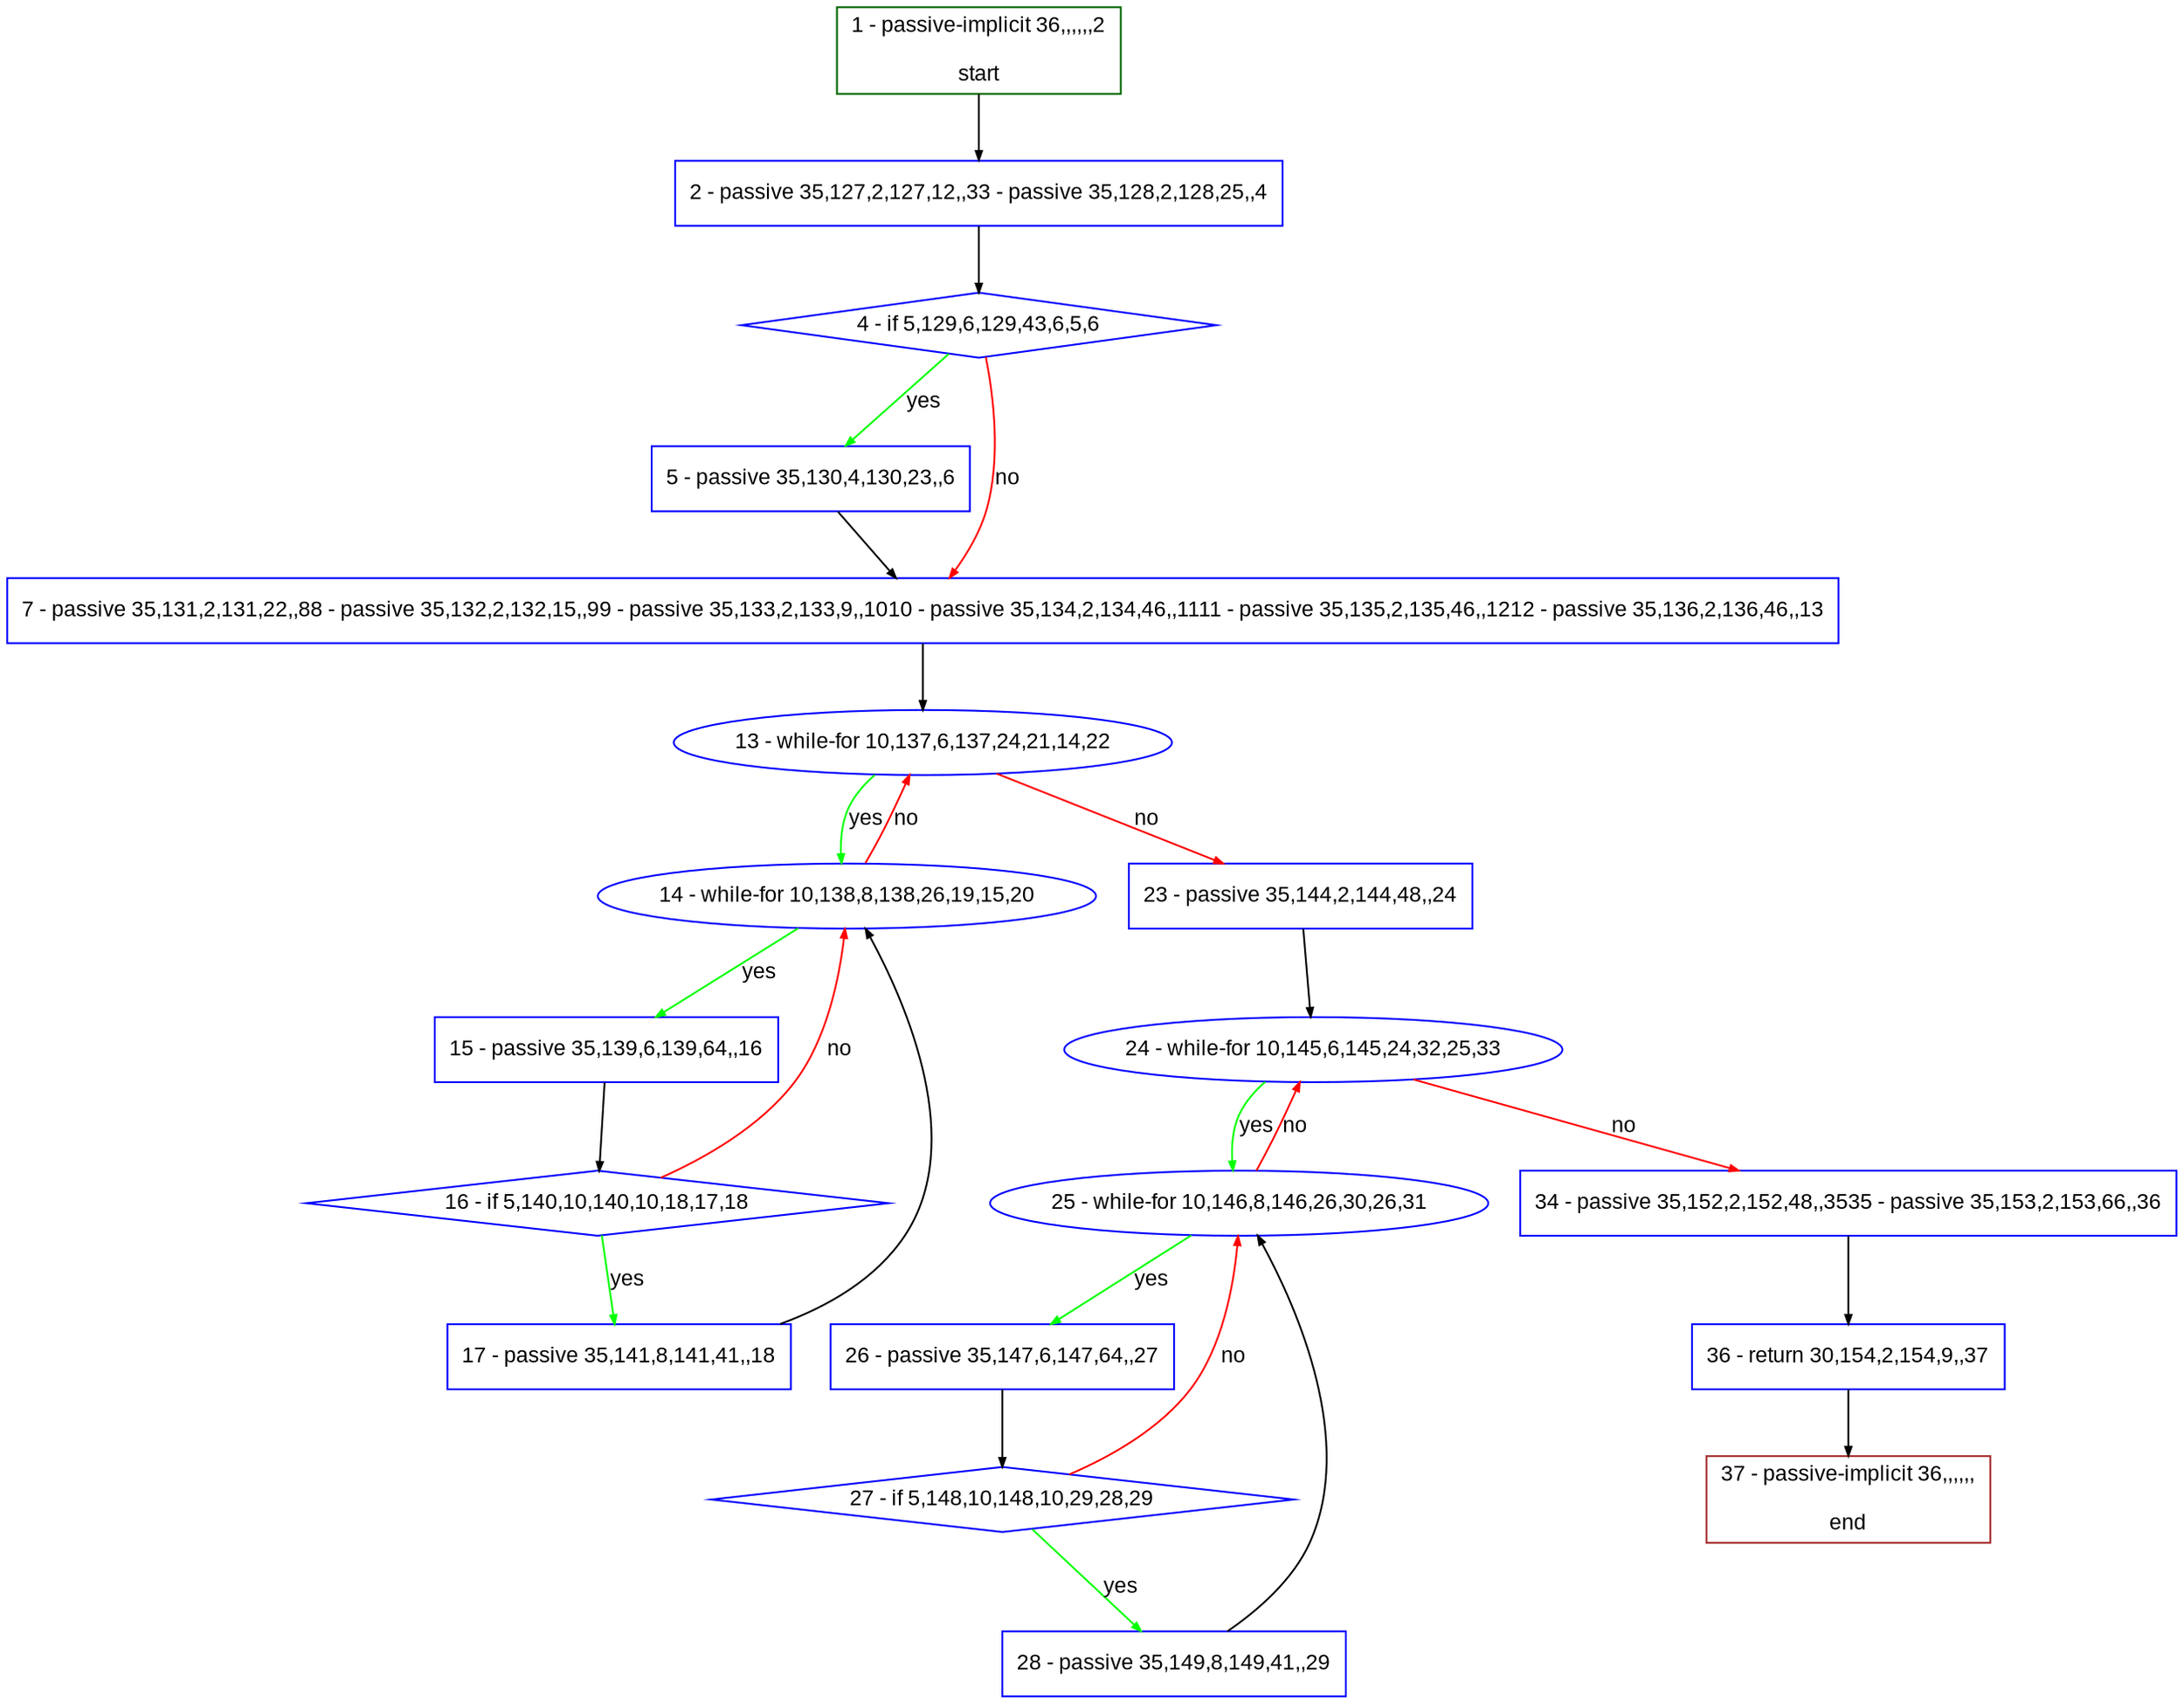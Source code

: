digraph "" {
  graph [pack="true", label="", fontsize="12", packmode="clust", fontname="Arial", fillcolor="#FFFFCC", bgcolor="white", style="rounded,filled", compound="true"];
  node [node_initialized="no", label="", color="grey", fontsize="12", fillcolor="white", fontname="Arial", style="filled", shape="rectangle", compound="true", fixedsize="false"];
  edge [fontcolor="black", arrowhead="normal", arrowtail="none", arrowsize="0.5", ltail="", label="", color="black", fontsize="12", lhead="", fontname="Arial", dir="forward", compound="true"];
  __N1 [label="2 - passive 35,127,2,127,12,,33 - passive 35,128,2,128,25,,4", color="#0000ff", fillcolor="#ffffff", style="filled", shape="box"];
  __N2 [label="1 - passive-implicit 36,,,,,,2\n\nstart", color="#006400", fillcolor="#ffffff", style="filled", shape="box"];
  __N3 [label="4 - if 5,129,6,129,43,6,5,6", color="#0000ff", fillcolor="#ffffff", style="filled", shape="diamond"];
  __N4 [label="5 - passive 35,130,4,130,23,,6", color="#0000ff", fillcolor="#ffffff", style="filled", shape="box"];
  __N5 [label="7 - passive 35,131,2,131,22,,88 - passive 35,132,2,132,15,,99 - passive 35,133,2,133,9,,1010 - passive 35,134,2,134,46,,1111 - passive 35,135,2,135,46,,1212 - passive 35,136,2,136,46,,13", color="#0000ff", fillcolor="#ffffff", style="filled", shape="box"];
  __N6 [label="13 - while-for 10,137,6,137,24,21,14,22", color="#0000ff", fillcolor="#ffffff", style="filled", shape="oval"];
  __N7 [label="14 - while-for 10,138,8,138,26,19,15,20", color="#0000ff", fillcolor="#ffffff", style="filled", shape="oval"];
  __N8 [label="23 - passive 35,144,2,144,48,,24", color="#0000ff", fillcolor="#ffffff", style="filled", shape="box"];
  __N9 [label="15 - passive 35,139,6,139,64,,16", color="#0000ff", fillcolor="#ffffff", style="filled", shape="box"];
  __N10 [label="16 - if 5,140,10,140,10,18,17,18", color="#0000ff", fillcolor="#ffffff", style="filled", shape="diamond"];
  __N11 [label="17 - passive 35,141,8,141,41,,18", color="#0000ff", fillcolor="#ffffff", style="filled", shape="box"];
  __N12 [label="24 - while-for 10,145,6,145,24,32,25,33", color="#0000ff", fillcolor="#ffffff", style="filled", shape="oval"];
  __N13 [label="25 - while-for 10,146,8,146,26,30,26,31", color="#0000ff", fillcolor="#ffffff", style="filled", shape="oval"];
  __N14 [label="34 - passive 35,152,2,152,48,,3535 - passive 35,153,2,153,66,,36", color="#0000ff", fillcolor="#ffffff", style="filled", shape="box"];
  __N15 [label="26 - passive 35,147,6,147,64,,27", color="#0000ff", fillcolor="#ffffff", style="filled", shape="box"];
  __N16 [label="27 - if 5,148,10,148,10,29,28,29", color="#0000ff", fillcolor="#ffffff", style="filled", shape="diamond"];
  __N17 [label="28 - passive 35,149,8,149,41,,29", color="#0000ff", fillcolor="#ffffff", style="filled", shape="box"];
  __N18 [label="36 - return 30,154,2,154,9,,37", color="#0000ff", fillcolor="#ffffff", style="filled", shape="box"];
  __N19 [label="37 - passive-implicit 36,,,,,,\n\nend", color="#a52a2a", fillcolor="#ffffff", style="filled", shape="box"];
  __N2 -> __N1 [arrowhead="normal", arrowtail="none", color="#000000", label="", dir="forward"];
  __N1 -> __N3 [arrowhead="normal", arrowtail="none", color="#000000", label="", dir="forward"];
  __N3 -> __N4 [arrowhead="normal", arrowtail="none", color="#00ff00", label="yes", dir="forward"];
  __N3 -> __N5 [arrowhead="normal", arrowtail="none", color="#ff0000", label="no", dir="forward"];
  __N4 -> __N5 [arrowhead="normal", arrowtail="none", color="#000000", label="", dir="forward"];
  __N5 -> __N6 [arrowhead="normal", arrowtail="none", color="#000000", label="", dir="forward"];
  __N6 -> __N7 [arrowhead="normal", arrowtail="none", color="#00ff00", label="yes", dir="forward"];
  __N7 -> __N6 [arrowhead="normal", arrowtail="none", color="#ff0000", label="no", dir="forward"];
  __N6 -> __N8 [arrowhead="normal", arrowtail="none", color="#ff0000", label="no", dir="forward"];
  __N7 -> __N9 [arrowhead="normal", arrowtail="none", color="#00ff00", label="yes", dir="forward"];
  __N9 -> __N10 [arrowhead="normal", arrowtail="none", color="#000000", label="", dir="forward"];
  __N10 -> __N7 [arrowhead="normal", arrowtail="none", color="#ff0000", label="no", dir="forward"];
  __N10 -> __N11 [arrowhead="normal", arrowtail="none", color="#00ff00", label="yes", dir="forward"];
  __N11 -> __N7 [arrowhead="normal", arrowtail="none", color="#000000", label="", dir="forward"];
  __N8 -> __N12 [arrowhead="normal", arrowtail="none", color="#000000", label="", dir="forward"];
  __N12 -> __N13 [arrowhead="normal", arrowtail="none", color="#00ff00", label="yes", dir="forward"];
  __N13 -> __N12 [arrowhead="normal", arrowtail="none", color="#ff0000", label="no", dir="forward"];
  __N12 -> __N14 [arrowhead="normal", arrowtail="none", color="#ff0000", label="no", dir="forward"];
  __N13 -> __N15 [arrowhead="normal", arrowtail="none", color="#00ff00", label="yes", dir="forward"];
  __N15 -> __N16 [arrowhead="normal", arrowtail="none", color="#000000", label="", dir="forward"];
  __N16 -> __N13 [arrowhead="normal", arrowtail="none", color="#ff0000", label="no", dir="forward"];
  __N16 -> __N17 [arrowhead="normal", arrowtail="none", color="#00ff00", label="yes", dir="forward"];
  __N17 -> __N13 [arrowhead="normal", arrowtail="none", color="#000000", label="", dir="forward"];
  __N14 -> __N18 [arrowhead="normal", arrowtail="none", color="#000000", label="", dir="forward"];
  __N18 -> __N19 [arrowhead="normal", arrowtail="none", color="#000000", label="", dir="forward"];
}
